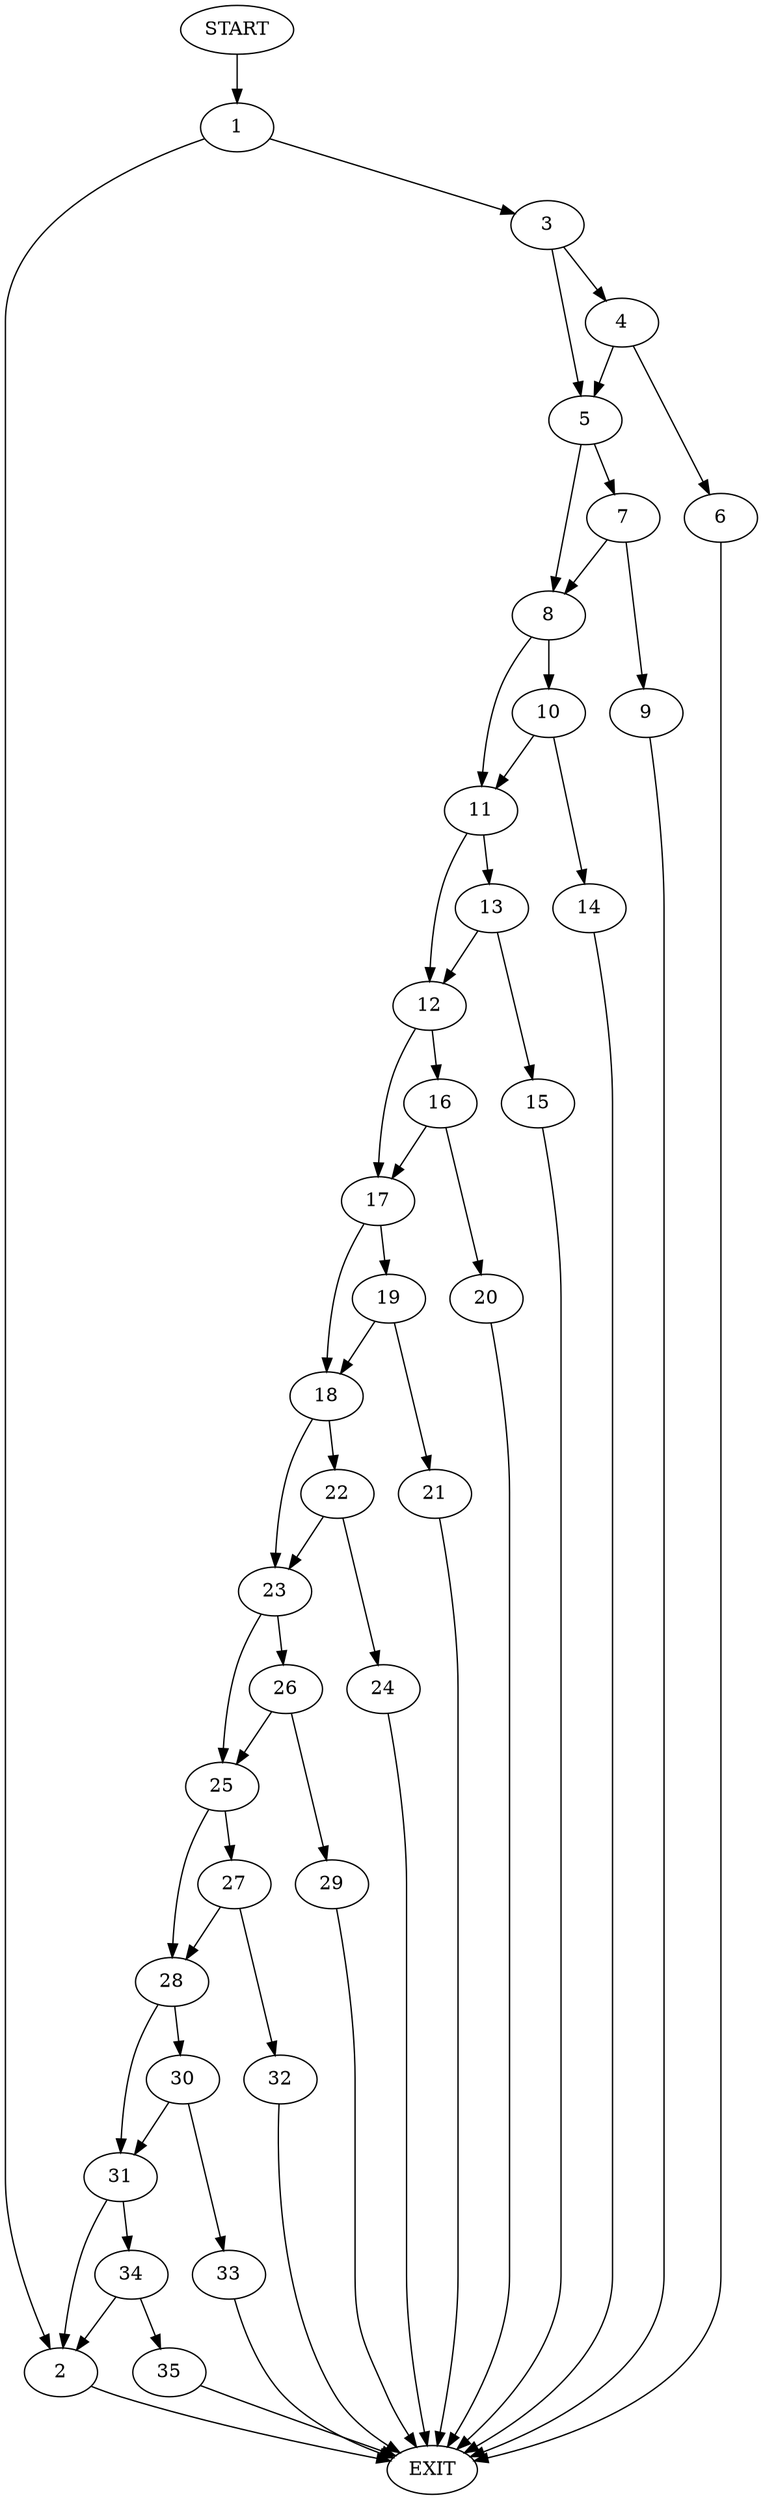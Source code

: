 digraph {
0 [label="START"]
36 [label="EXIT"]
0 -> 1
1 -> 2
1 -> 3
3 -> 4
3 -> 5
2 -> 36
4 -> 5
4 -> 6
5 -> 7
5 -> 8
6 -> 36
7 -> 8
7 -> 9
8 -> 10
8 -> 11
9 -> 36
11 -> 12
11 -> 13
10 -> 14
10 -> 11
14 -> 36
13 -> 12
13 -> 15
12 -> 16
12 -> 17
15 -> 36
17 -> 18
17 -> 19
16 -> 20
16 -> 17
20 -> 36
19 -> 18
19 -> 21
18 -> 22
18 -> 23
21 -> 36
22 -> 24
22 -> 23
23 -> 25
23 -> 26
24 -> 36
25 -> 27
25 -> 28
26 -> 25
26 -> 29
29 -> 36
28 -> 30
28 -> 31
27 -> 32
27 -> 28
32 -> 36
30 -> 31
30 -> 33
31 -> 2
31 -> 34
33 -> 36
34 -> 2
34 -> 35
35 -> 36
}
